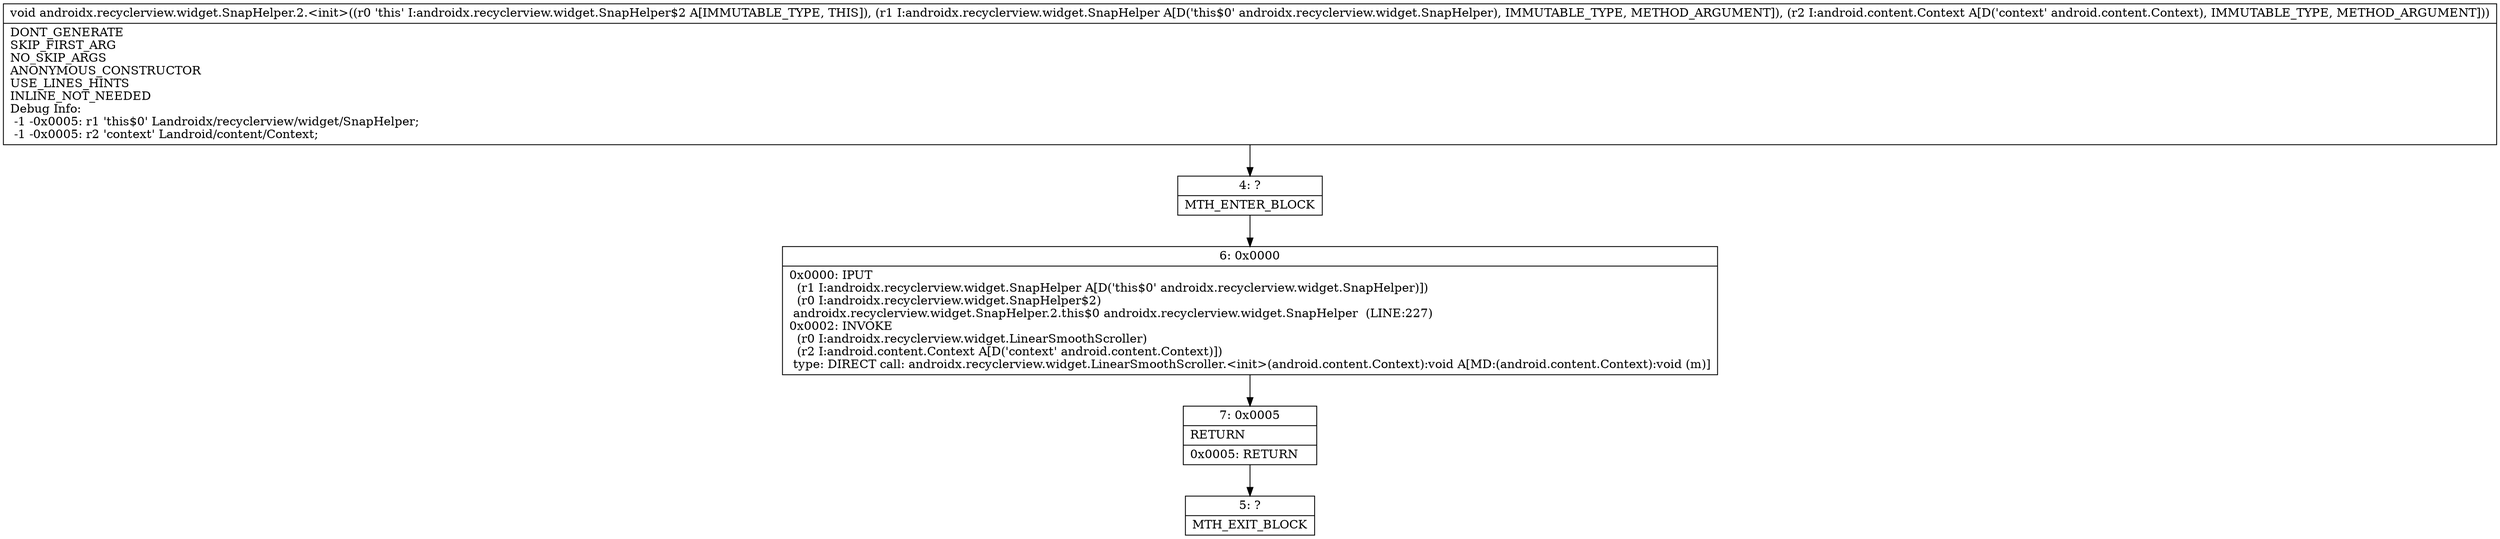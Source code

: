 digraph "CFG forandroidx.recyclerview.widget.SnapHelper.2.\<init\>(Landroidx\/recyclerview\/widget\/SnapHelper;Landroid\/content\/Context;)V" {
Node_4 [shape=record,label="{4\:\ ?|MTH_ENTER_BLOCK\l}"];
Node_6 [shape=record,label="{6\:\ 0x0000|0x0000: IPUT  \l  (r1 I:androidx.recyclerview.widget.SnapHelper A[D('this$0' androidx.recyclerview.widget.SnapHelper)])\l  (r0 I:androidx.recyclerview.widget.SnapHelper$2)\l androidx.recyclerview.widget.SnapHelper.2.this$0 androidx.recyclerview.widget.SnapHelper  (LINE:227)\l0x0002: INVOKE  \l  (r0 I:androidx.recyclerview.widget.LinearSmoothScroller)\l  (r2 I:android.content.Context A[D('context' android.content.Context)])\l type: DIRECT call: androidx.recyclerview.widget.LinearSmoothScroller.\<init\>(android.content.Context):void A[MD:(android.content.Context):void (m)]\l}"];
Node_7 [shape=record,label="{7\:\ 0x0005|RETURN\l|0x0005: RETURN   \l}"];
Node_5 [shape=record,label="{5\:\ ?|MTH_EXIT_BLOCK\l}"];
MethodNode[shape=record,label="{void androidx.recyclerview.widget.SnapHelper.2.\<init\>((r0 'this' I:androidx.recyclerview.widget.SnapHelper$2 A[IMMUTABLE_TYPE, THIS]), (r1 I:androidx.recyclerview.widget.SnapHelper A[D('this$0' androidx.recyclerview.widget.SnapHelper), IMMUTABLE_TYPE, METHOD_ARGUMENT]), (r2 I:android.content.Context A[D('context' android.content.Context), IMMUTABLE_TYPE, METHOD_ARGUMENT]))  | DONT_GENERATE\lSKIP_FIRST_ARG\lNO_SKIP_ARGS\lANONYMOUS_CONSTRUCTOR\lUSE_LINES_HINTS\lINLINE_NOT_NEEDED\lDebug Info:\l  \-1 \-0x0005: r1 'this$0' Landroidx\/recyclerview\/widget\/SnapHelper;\l  \-1 \-0x0005: r2 'context' Landroid\/content\/Context;\l}"];
MethodNode -> Node_4;Node_4 -> Node_6;
Node_6 -> Node_7;
Node_7 -> Node_5;
}

